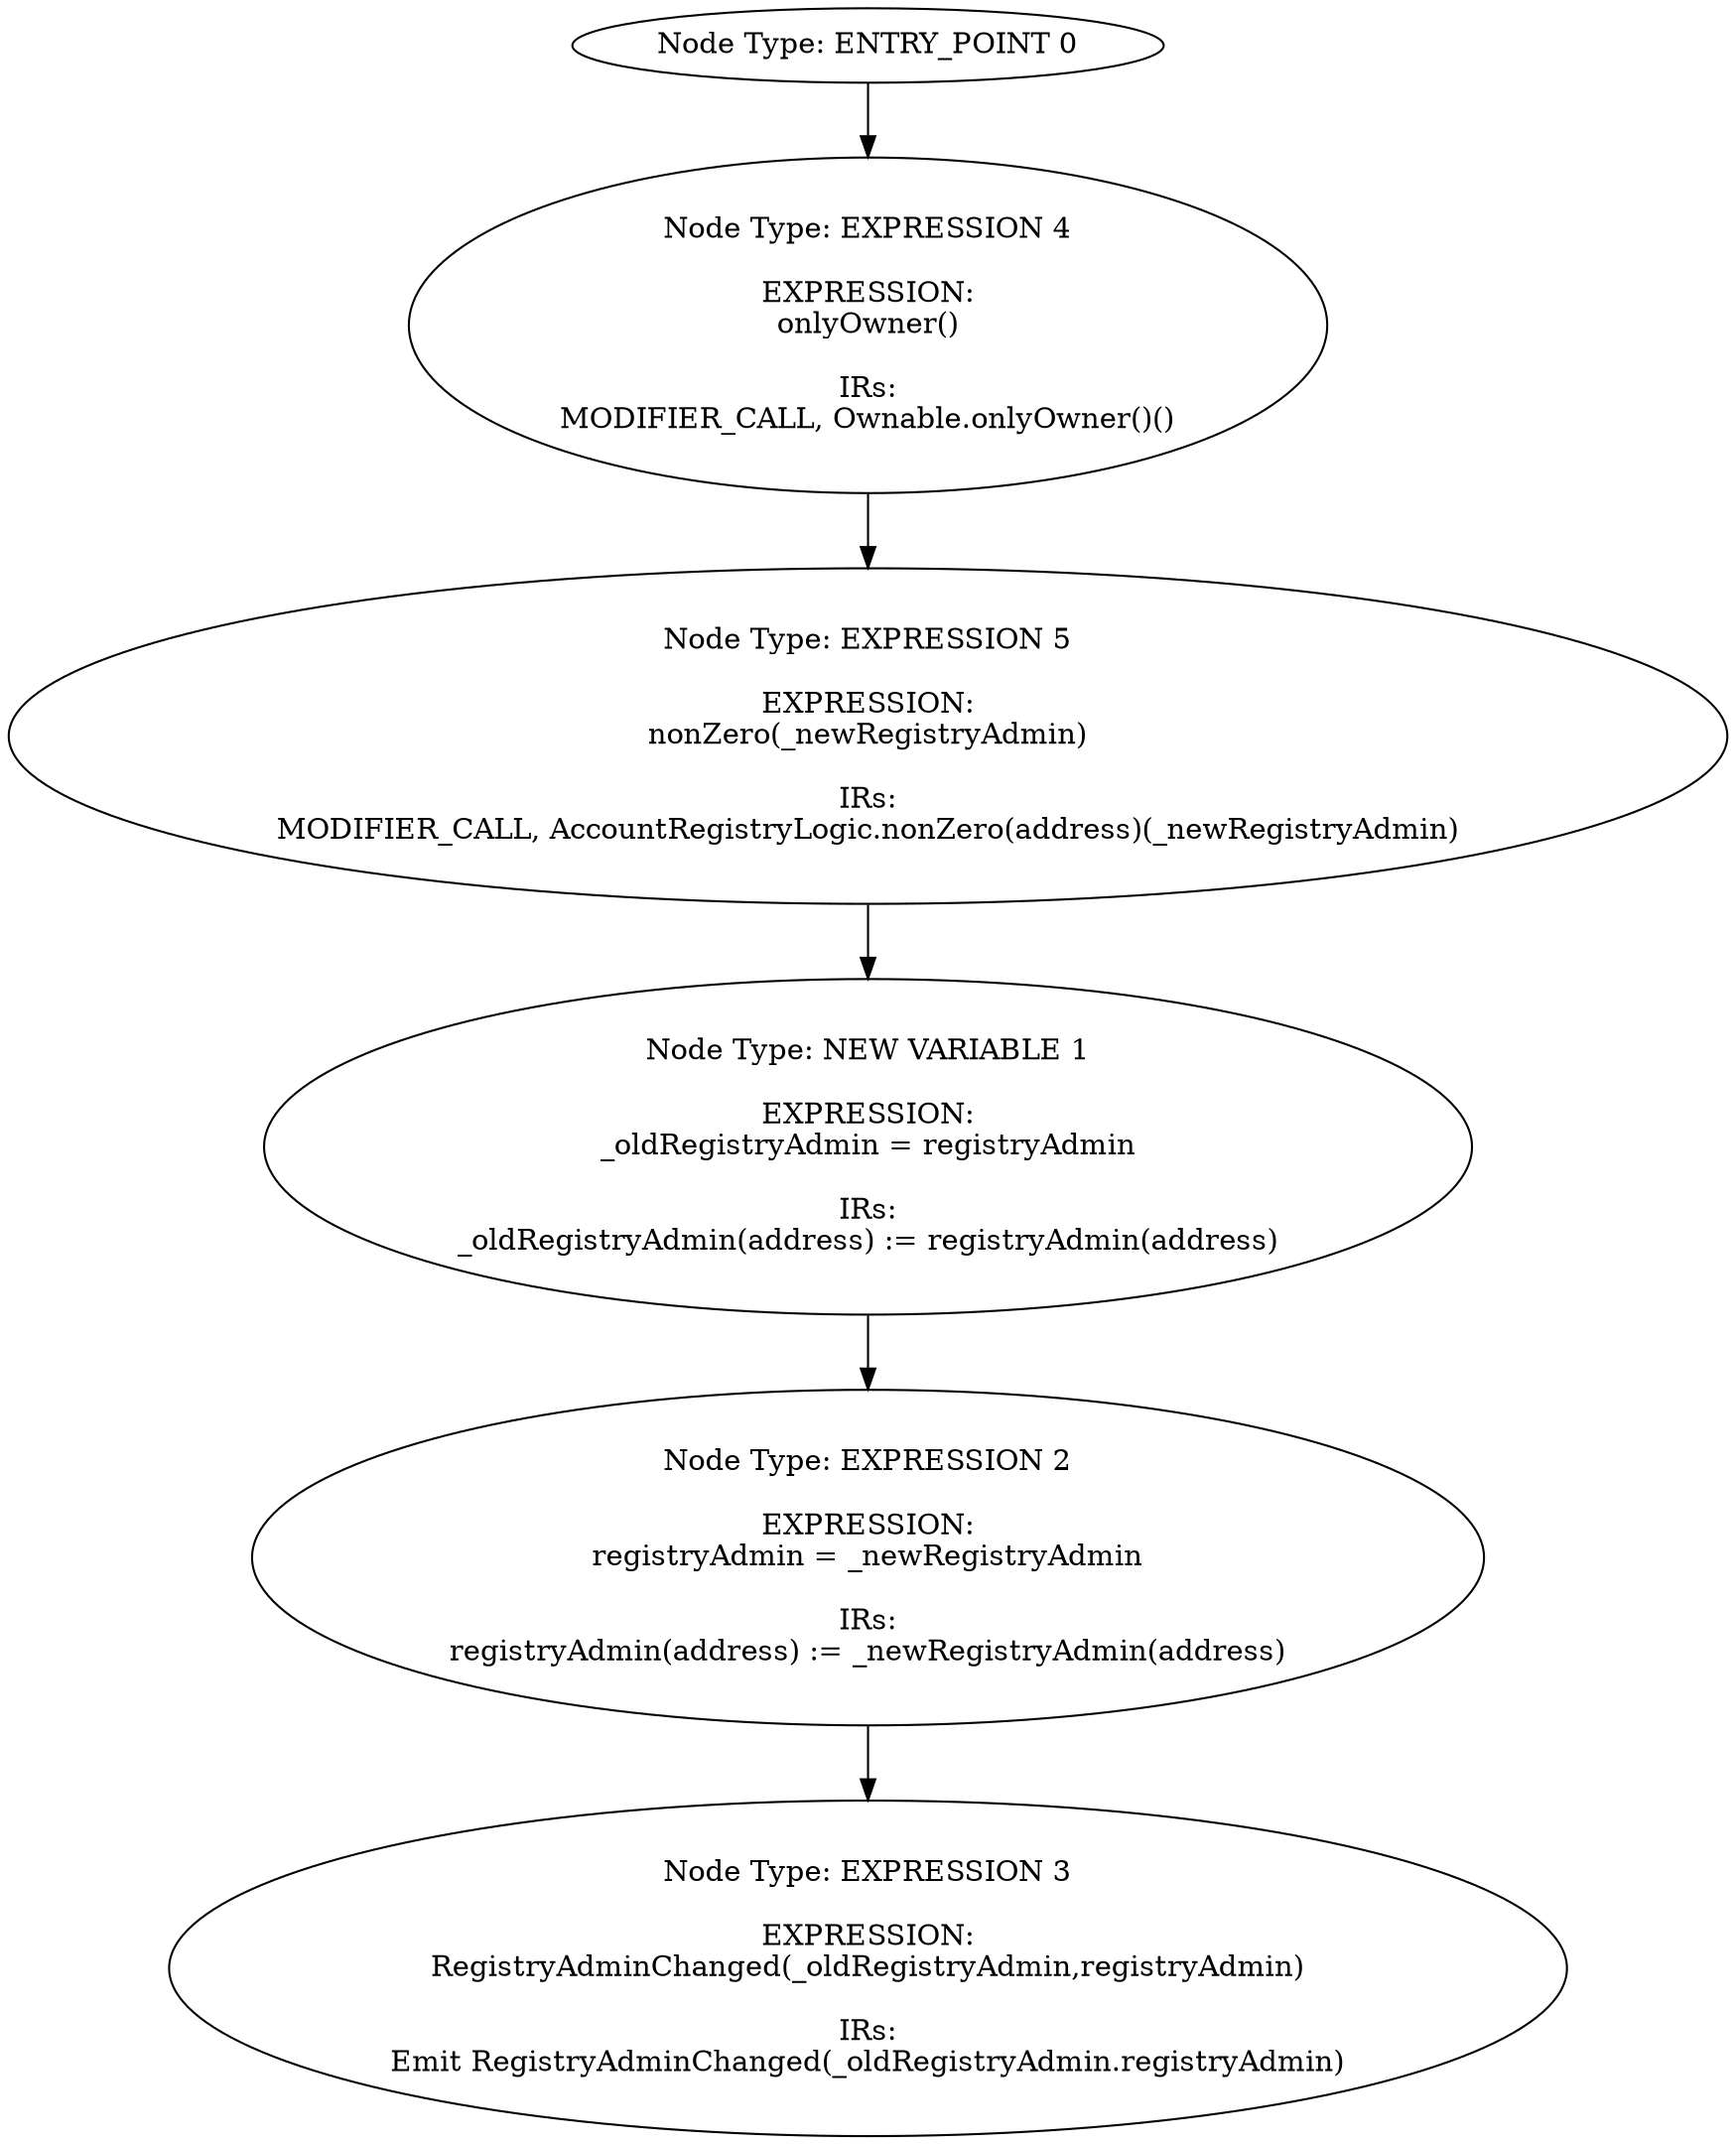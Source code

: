 digraph{
0[label="Node Type: ENTRY_POINT 0
"];
0->4;
1[label="Node Type: NEW VARIABLE 1

EXPRESSION:
_oldRegistryAdmin = registryAdmin

IRs:
_oldRegistryAdmin(address) := registryAdmin(address)"];
1->2;
2[label="Node Type: EXPRESSION 2

EXPRESSION:
registryAdmin = _newRegistryAdmin

IRs:
registryAdmin(address) := _newRegistryAdmin(address)"];
2->3;
3[label="Node Type: EXPRESSION 3

EXPRESSION:
RegistryAdminChanged(_oldRegistryAdmin,registryAdmin)

IRs:
Emit RegistryAdminChanged(_oldRegistryAdmin.registryAdmin)"];
4[label="Node Type: EXPRESSION 4

EXPRESSION:
onlyOwner()

IRs:
MODIFIER_CALL, Ownable.onlyOwner()()"];
4->5;
5[label="Node Type: EXPRESSION 5

EXPRESSION:
nonZero(_newRegistryAdmin)

IRs:
MODIFIER_CALL, AccountRegistryLogic.nonZero(address)(_newRegistryAdmin)"];
5->1;
}
